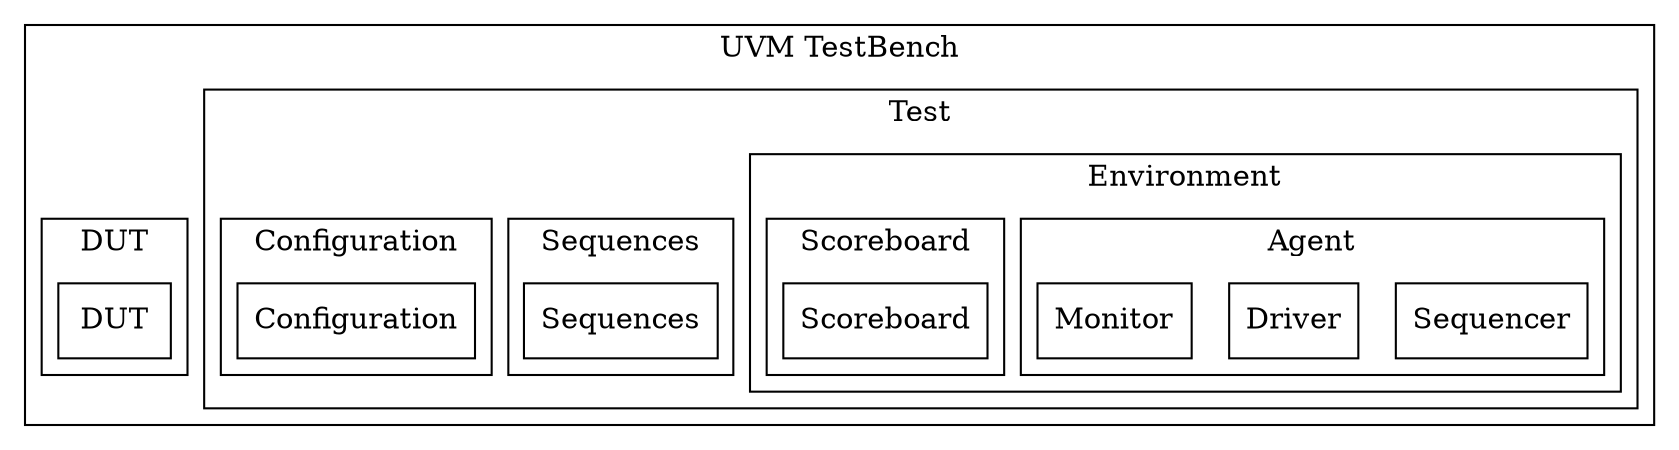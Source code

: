 digraph Project {
  // Introduction
  graph [rankdir = TB, splines=ortho];
  node[shape=record];

  // Blocks
  subgraph "cluster TestBench" { label = "UVM TestBench";
    subgraph "cluster Test" { label = "Test";
      subgraph "cluster Environment" { label = "Environment";
        subgraph "cluster Agent" { label = "Agent";
          Sequencer[shape=box, label="Sequencer"];
          Driver[shape=box, label="Driver"];
          Monitor[shape=box, label="Monitor"];
        }
        subgraph "cluster Scoreboard" { label = "Scoreboard";
          Scoreboard[shape=box, label="Scoreboard"];
        }
      }
      subgraph "cluster Sequences" { label = "Sequences";
        Sequences[shape=box, label="Sequences"];
      }
      subgraph "cluster Configuration" { label = "Configuration";
        Configuration[shape=box, label="Configuration"];
      }
    }
    subgraph "cluster DUT" { label = "DUT";
      DUT[shape=box, label="DUT"];
    }
  }

  // Sequence
}

